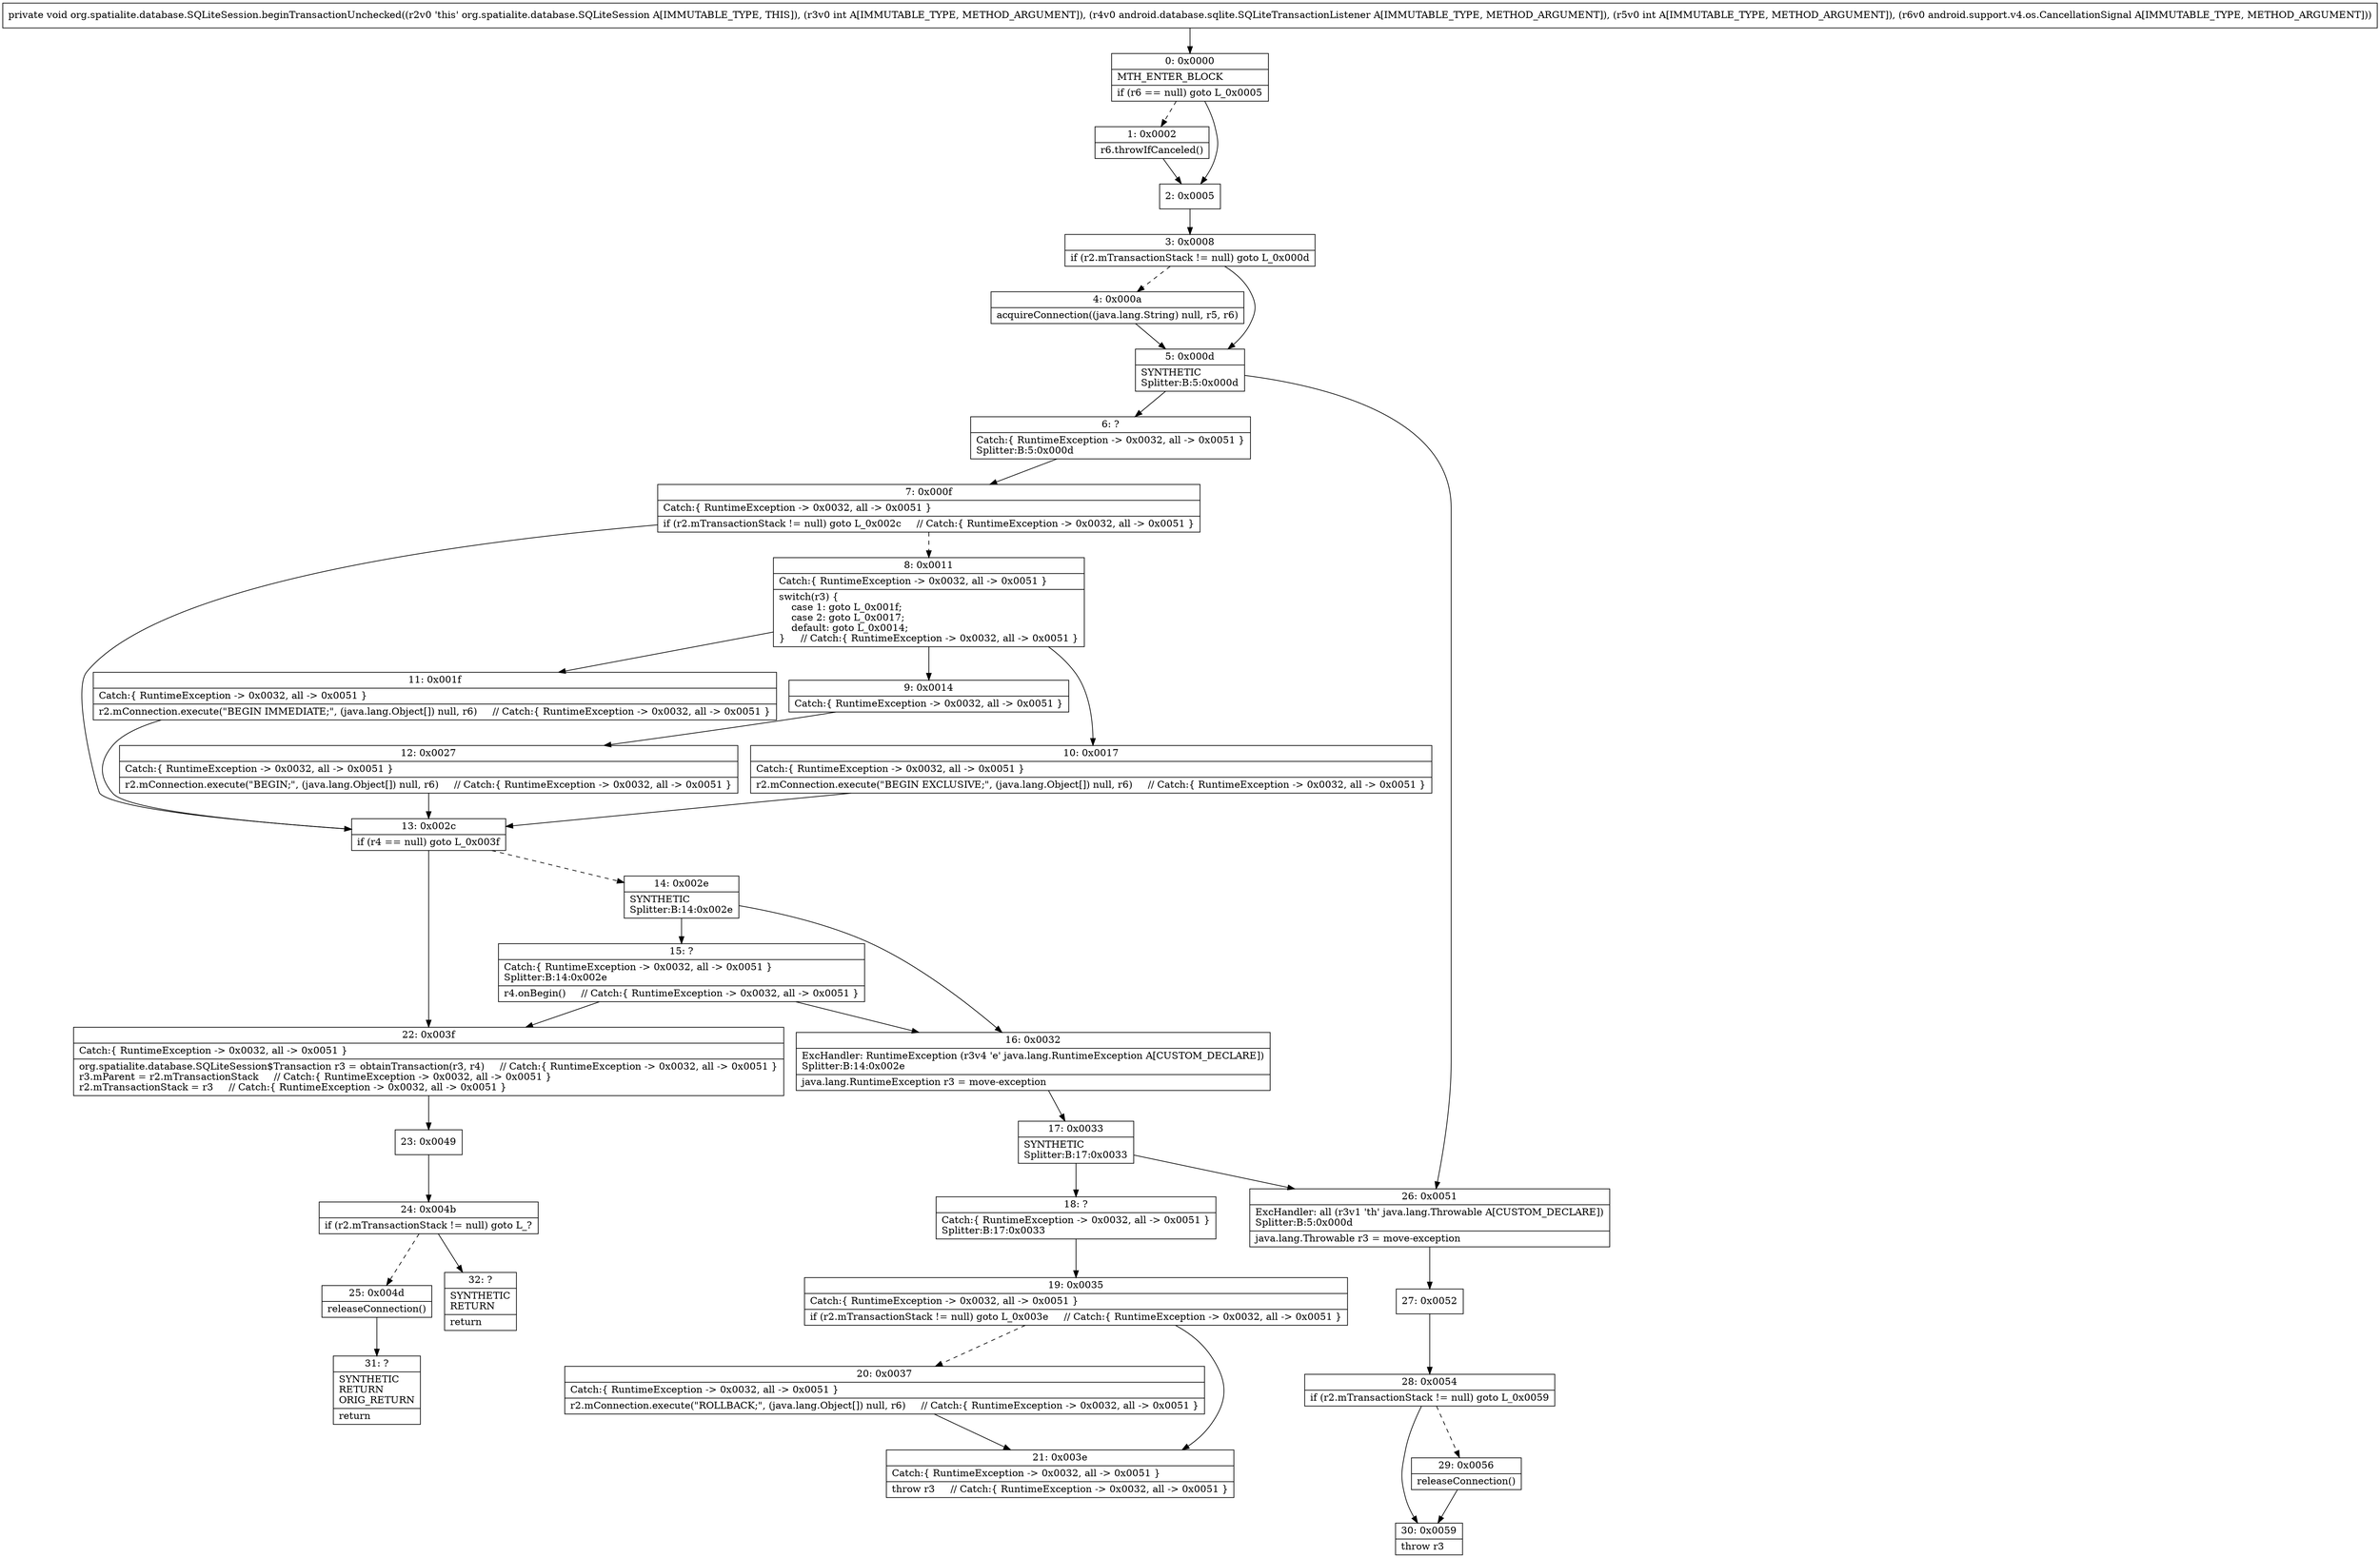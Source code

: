 digraph "CFG fororg.spatialite.database.SQLiteSession.beginTransactionUnchecked(ILandroid\/database\/sqlite\/SQLiteTransactionListener;ILandroid\/support\/v4\/os\/CancellationSignal;)V" {
Node_0 [shape=record,label="{0\:\ 0x0000|MTH_ENTER_BLOCK\l|if (r6 == null) goto L_0x0005\l}"];
Node_1 [shape=record,label="{1\:\ 0x0002|r6.throwIfCanceled()\l}"];
Node_2 [shape=record,label="{2\:\ 0x0005}"];
Node_3 [shape=record,label="{3\:\ 0x0008|if (r2.mTransactionStack != null) goto L_0x000d\l}"];
Node_4 [shape=record,label="{4\:\ 0x000a|acquireConnection((java.lang.String) null, r5, r6)\l}"];
Node_5 [shape=record,label="{5\:\ 0x000d|SYNTHETIC\lSplitter:B:5:0x000d\l}"];
Node_6 [shape=record,label="{6\:\ ?|Catch:\{ RuntimeException \-\> 0x0032, all \-\> 0x0051 \}\lSplitter:B:5:0x000d\l}"];
Node_7 [shape=record,label="{7\:\ 0x000f|Catch:\{ RuntimeException \-\> 0x0032, all \-\> 0x0051 \}\l|if (r2.mTransactionStack != null) goto L_0x002c     \/\/ Catch:\{ RuntimeException \-\> 0x0032, all \-\> 0x0051 \}\l}"];
Node_8 [shape=record,label="{8\:\ 0x0011|Catch:\{ RuntimeException \-\> 0x0032, all \-\> 0x0051 \}\l|switch(r3) \{\l    case 1: goto L_0x001f;\l    case 2: goto L_0x0017;\l    default: goto L_0x0014;\l\}     \/\/ Catch:\{ RuntimeException \-\> 0x0032, all \-\> 0x0051 \}\l}"];
Node_9 [shape=record,label="{9\:\ 0x0014|Catch:\{ RuntimeException \-\> 0x0032, all \-\> 0x0051 \}\l}"];
Node_10 [shape=record,label="{10\:\ 0x0017|Catch:\{ RuntimeException \-\> 0x0032, all \-\> 0x0051 \}\l|r2.mConnection.execute(\"BEGIN EXCLUSIVE;\", (java.lang.Object[]) null, r6)     \/\/ Catch:\{ RuntimeException \-\> 0x0032, all \-\> 0x0051 \}\l}"];
Node_11 [shape=record,label="{11\:\ 0x001f|Catch:\{ RuntimeException \-\> 0x0032, all \-\> 0x0051 \}\l|r2.mConnection.execute(\"BEGIN IMMEDIATE;\", (java.lang.Object[]) null, r6)     \/\/ Catch:\{ RuntimeException \-\> 0x0032, all \-\> 0x0051 \}\l}"];
Node_12 [shape=record,label="{12\:\ 0x0027|Catch:\{ RuntimeException \-\> 0x0032, all \-\> 0x0051 \}\l|r2.mConnection.execute(\"BEGIN;\", (java.lang.Object[]) null, r6)     \/\/ Catch:\{ RuntimeException \-\> 0x0032, all \-\> 0x0051 \}\l}"];
Node_13 [shape=record,label="{13\:\ 0x002c|if (r4 == null) goto L_0x003f\l}"];
Node_14 [shape=record,label="{14\:\ 0x002e|SYNTHETIC\lSplitter:B:14:0x002e\l}"];
Node_15 [shape=record,label="{15\:\ ?|Catch:\{ RuntimeException \-\> 0x0032, all \-\> 0x0051 \}\lSplitter:B:14:0x002e\l|r4.onBegin()     \/\/ Catch:\{ RuntimeException \-\> 0x0032, all \-\> 0x0051 \}\l}"];
Node_16 [shape=record,label="{16\:\ 0x0032|ExcHandler: RuntimeException (r3v4 'e' java.lang.RuntimeException A[CUSTOM_DECLARE])\lSplitter:B:14:0x002e\l|java.lang.RuntimeException r3 = move\-exception\l}"];
Node_17 [shape=record,label="{17\:\ 0x0033|SYNTHETIC\lSplitter:B:17:0x0033\l}"];
Node_18 [shape=record,label="{18\:\ ?|Catch:\{ RuntimeException \-\> 0x0032, all \-\> 0x0051 \}\lSplitter:B:17:0x0033\l}"];
Node_19 [shape=record,label="{19\:\ 0x0035|Catch:\{ RuntimeException \-\> 0x0032, all \-\> 0x0051 \}\l|if (r2.mTransactionStack != null) goto L_0x003e     \/\/ Catch:\{ RuntimeException \-\> 0x0032, all \-\> 0x0051 \}\l}"];
Node_20 [shape=record,label="{20\:\ 0x0037|Catch:\{ RuntimeException \-\> 0x0032, all \-\> 0x0051 \}\l|r2.mConnection.execute(\"ROLLBACK;\", (java.lang.Object[]) null, r6)     \/\/ Catch:\{ RuntimeException \-\> 0x0032, all \-\> 0x0051 \}\l}"];
Node_21 [shape=record,label="{21\:\ 0x003e|Catch:\{ RuntimeException \-\> 0x0032, all \-\> 0x0051 \}\l|throw r3     \/\/ Catch:\{ RuntimeException \-\> 0x0032, all \-\> 0x0051 \}\l}"];
Node_22 [shape=record,label="{22\:\ 0x003f|Catch:\{ RuntimeException \-\> 0x0032, all \-\> 0x0051 \}\l|org.spatialite.database.SQLiteSession$Transaction r3 = obtainTransaction(r3, r4)     \/\/ Catch:\{ RuntimeException \-\> 0x0032, all \-\> 0x0051 \}\lr3.mParent = r2.mTransactionStack     \/\/ Catch:\{ RuntimeException \-\> 0x0032, all \-\> 0x0051 \}\lr2.mTransactionStack = r3     \/\/ Catch:\{ RuntimeException \-\> 0x0032, all \-\> 0x0051 \}\l}"];
Node_23 [shape=record,label="{23\:\ 0x0049}"];
Node_24 [shape=record,label="{24\:\ 0x004b|if (r2.mTransactionStack != null) goto L_?\l}"];
Node_25 [shape=record,label="{25\:\ 0x004d|releaseConnection()\l}"];
Node_26 [shape=record,label="{26\:\ 0x0051|ExcHandler: all (r3v1 'th' java.lang.Throwable A[CUSTOM_DECLARE])\lSplitter:B:5:0x000d\l|java.lang.Throwable r3 = move\-exception\l}"];
Node_27 [shape=record,label="{27\:\ 0x0052}"];
Node_28 [shape=record,label="{28\:\ 0x0054|if (r2.mTransactionStack != null) goto L_0x0059\l}"];
Node_29 [shape=record,label="{29\:\ 0x0056|releaseConnection()\l}"];
Node_30 [shape=record,label="{30\:\ 0x0059|throw r3\l}"];
Node_31 [shape=record,label="{31\:\ ?|SYNTHETIC\lRETURN\lORIG_RETURN\l|return\l}"];
Node_32 [shape=record,label="{32\:\ ?|SYNTHETIC\lRETURN\l|return\l}"];
MethodNode[shape=record,label="{private void org.spatialite.database.SQLiteSession.beginTransactionUnchecked((r2v0 'this' org.spatialite.database.SQLiteSession A[IMMUTABLE_TYPE, THIS]), (r3v0 int A[IMMUTABLE_TYPE, METHOD_ARGUMENT]), (r4v0 android.database.sqlite.SQLiteTransactionListener A[IMMUTABLE_TYPE, METHOD_ARGUMENT]), (r5v0 int A[IMMUTABLE_TYPE, METHOD_ARGUMENT]), (r6v0 android.support.v4.os.CancellationSignal A[IMMUTABLE_TYPE, METHOD_ARGUMENT])) }"];
MethodNode -> Node_0;
Node_0 -> Node_1[style=dashed];
Node_0 -> Node_2;
Node_1 -> Node_2;
Node_2 -> Node_3;
Node_3 -> Node_4[style=dashed];
Node_3 -> Node_5;
Node_4 -> Node_5;
Node_5 -> Node_6;
Node_5 -> Node_26;
Node_6 -> Node_7;
Node_7 -> Node_8[style=dashed];
Node_7 -> Node_13;
Node_8 -> Node_9;
Node_8 -> Node_10;
Node_8 -> Node_11;
Node_9 -> Node_12;
Node_10 -> Node_13;
Node_11 -> Node_13;
Node_12 -> Node_13;
Node_13 -> Node_14[style=dashed];
Node_13 -> Node_22;
Node_14 -> Node_15;
Node_14 -> Node_16;
Node_15 -> Node_16;
Node_15 -> Node_22;
Node_16 -> Node_17;
Node_17 -> Node_18;
Node_17 -> Node_26;
Node_18 -> Node_19;
Node_19 -> Node_20[style=dashed];
Node_19 -> Node_21;
Node_20 -> Node_21;
Node_22 -> Node_23;
Node_23 -> Node_24;
Node_24 -> Node_25[style=dashed];
Node_24 -> Node_32;
Node_25 -> Node_31;
Node_26 -> Node_27;
Node_27 -> Node_28;
Node_28 -> Node_29[style=dashed];
Node_28 -> Node_30;
Node_29 -> Node_30;
}

